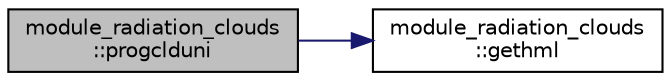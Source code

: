 digraph "module_radiation_clouds::progclduni"
{
  edge [fontname="Helvetica",fontsize="10",labelfontname="Helvetica",labelfontsize="10"];
  node [fontname="Helvetica",fontsize="10",shape=record];
  rankdir="LR";
  Node11 [label="module_radiation_clouds\l::progclduni",height=0.2,width=0.4,color="black", fillcolor="grey75", style="filled", fontcolor="black"];
  Node11 -> Node12 [color="midnightblue",fontsize="10",style="solid",fontname="Helvetica"];
  Node12 [label="module_radiation_clouds\l::gethml",height=0.2,width=0.4,color="black", fillcolor="white", style="filled",URL="$group__module__radiation__clouds.html#gac231d967afcfb252dedba82e9085b34d",tooltip="This subroutine computes high, mid, low, total, and boundary cloud fractions and cloud top/bottom lay..."];
}
